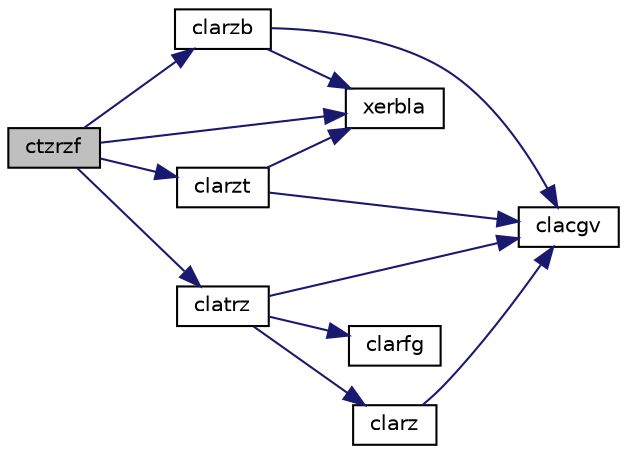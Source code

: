 digraph "ctzrzf"
{
 // LATEX_PDF_SIZE
  edge [fontname="Helvetica",fontsize="10",labelfontname="Helvetica",labelfontsize="10"];
  node [fontname="Helvetica",fontsize="10",shape=record];
  rankdir="LR";
  Node1 [label="ctzrzf",height=0.2,width=0.4,color="black", fillcolor="grey75", style="filled", fontcolor="black",tooltip="CTZRZF"];
  Node1 -> Node2 [color="midnightblue",fontsize="10",style="solid",fontname="Helvetica"];
  Node2 [label="clarzb",height=0.2,width=0.4,color="black", fillcolor="white", style="filled",URL="$clarzb_8f.html#a7756312083d8f0376e30456c3da6e61f",tooltip="CLARZB applies a block reflector or its conjugate-transpose to a general matrix."];
  Node2 -> Node3 [color="midnightblue",fontsize="10",style="solid",fontname="Helvetica"];
  Node3 [label="clacgv",height=0.2,width=0.4,color="black", fillcolor="white", style="filled",URL="$clacgv_8f.html#a0ff51770edb0cdc7328fdae7ace7954e",tooltip="CLACGV conjugates a complex vector."];
  Node2 -> Node4 [color="midnightblue",fontsize="10",style="solid",fontname="Helvetica"];
  Node4 [label="xerbla",height=0.2,width=0.4,color="black", fillcolor="white", style="filled",URL="$xerbla_8f.html#a377ee61015baf8dea7770b3a404b1c07",tooltip="XERBLA"];
  Node1 -> Node5 [color="midnightblue",fontsize="10",style="solid",fontname="Helvetica"];
  Node5 [label="clarzt",height=0.2,width=0.4,color="black", fillcolor="white", style="filled",URL="$clarzt_8f.html#a7f887d872c63a4035769d7c16f050a14",tooltip="CLARZT forms the triangular factor T of a block reflector H = I - vtvH."];
  Node5 -> Node3 [color="midnightblue",fontsize="10",style="solid",fontname="Helvetica"];
  Node5 -> Node4 [color="midnightblue",fontsize="10",style="solid",fontname="Helvetica"];
  Node1 -> Node6 [color="midnightblue",fontsize="10",style="solid",fontname="Helvetica"];
  Node6 [label="clatrz",height=0.2,width=0.4,color="black", fillcolor="white", style="filled",URL="$clatrz_8f.html#a943526ad3c46d744601c6838dec3a20d",tooltip="CLATRZ factors an upper trapezoidal matrix by means of unitary transformations."];
  Node6 -> Node3 [color="midnightblue",fontsize="10",style="solid",fontname="Helvetica"];
  Node6 -> Node7 [color="midnightblue",fontsize="10",style="solid",fontname="Helvetica"];
  Node7 [label="clarfg",height=0.2,width=0.4,color="black", fillcolor="white", style="filled",URL="$clarfg_8f.html#ab546cf8718b98ecdc6aae99a34ffb1bf",tooltip="CLARFG generates an elementary reflector (Householder matrix)."];
  Node6 -> Node8 [color="midnightblue",fontsize="10",style="solid",fontname="Helvetica"];
  Node8 [label="clarz",height=0.2,width=0.4,color="black", fillcolor="white", style="filled",URL="$clarz_8f.html#a0218f0e37bf3454f3921ee491258ec4d",tooltip="CLARZ applies an elementary reflector (as returned by stzrzf) to a general matrix."];
  Node8 -> Node3 [color="midnightblue",fontsize="10",style="solid",fontname="Helvetica"];
  Node1 -> Node4 [color="midnightblue",fontsize="10",style="solid",fontname="Helvetica"];
}
